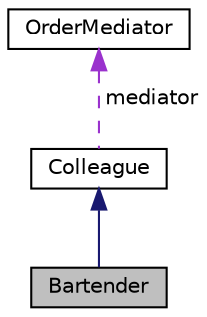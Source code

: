 digraph "Bartender"
{
 // LATEX_PDF_SIZE
  edge [fontname="Helvetica",fontsize="10",labelfontname="Helvetica",labelfontsize="10"];
  node [fontname="Helvetica",fontsize="10",shape=record];
  Node1 [label="Bartender",height=0.2,width=0.4,color="black", fillcolor="grey75", style="filled", fontcolor="black",tooltip="The Bartender class is a concrete Colleague in the Mediator design pattern."];
  Node2 -> Node1 [dir="back",color="midnightblue",fontsize="10",style="solid"];
  Node2 [label="Colleague",height=0.2,width=0.4,color="black", fillcolor="white", style="filled",URL="$classColleague.html",tooltip="The Colleague class is an abstract base class that defines the interface for objects that communicate..."];
  Node3 -> Node2 [dir="back",color="darkorchid3",fontsize="10",style="dashed",label=" mediator" ];
  Node3 [label="OrderMediator",height=0.2,width=0.4,color="black", fillcolor="white", style="filled",URL="$classOrderMediator.html",tooltip="The OrderMediator class is an abstract class that defines the interface for a mediator between the Wa..."];
}
